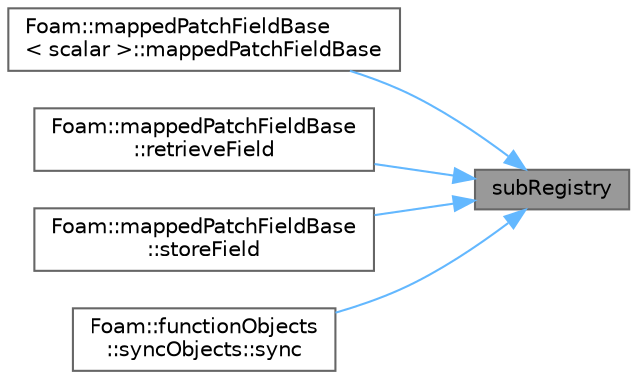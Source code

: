 digraph "subRegistry"
{
 // LATEX_PDF_SIZE
  bgcolor="transparent";
  edge [fontname=Helvetica,fontsize=10,labelfontname=Helvetica,labelfontsize=10];
  node [fontname=Helvetica,fontsize=10,shape=box,height=0.2,width=0.4];
  rankdir="RL";
  Node1 [id="Node000001",label="subRegistry",height=0.2,width=0.4,color="gray40", fillcolor="grey60", style="filled", fontcolor="black",tooltip=" "];
  Node1 -> Node2 [id="edge1_Node000001_Node000002",dir="back",color="steelblue1",style="solid",tooltip=" "];
  Node2 [id="Node000002",label="Foam::mappedPatchFieldBase\l\< scalar \>::mappedPatchFieldBase",height=0.2,width=0.4,color="grey40", fillcolor="white", style="filled",URL="$classFoam_1_1mappedPatchFieldBase.html#ab57a2c2a05b511f20b067c8ba8f58164",tooltip=" "];
  Node1 -> Node3 [id="edge2_Node000001_Node000003",dir="back",color="steelblue1",style="solid",tooltip=" "];
  Node3 [id="Node000003",label="Foam::mappedPatchFieldBase\l::retrieveField",height=0.2,width=0.4,color="grey40", fillcolor="white", style="filled",URL="$classFoam_1_1mappedPatchFieldBase.html#ad6437a02964e356550d4e9fa343ca591",tooltip=" "];
  Node1 -> Node4 [id="edge3_Node000001_Node000004",dir="back",color="steelblue1",style="solid",tooltip=" "];
  Node4 [id="Node000004",label="Foam::mappedPatchFieldBase\l::storeField",height=0.2,width=0.4,color="grey40", fillcolor="white", style="filled",URL="$classFoam_1_1mappedPatchFieldBase.html#a2aa19187f5b55685d36226494cb531a0",tooltip=" "];
  Node1 -> Node5 [id="edge4_Node000001_Node000005",dir="back",color="steelblue1",style="solid",tooltip=" "];
  Node5 [id="Node000005",label="Foam::functionObjects\l::syncObjects::sync",height=0.2,width=0.4,color="grey40", fillcolor="white", style="filled",URL="$classFoam_1_1functionObjects_1_1syncObjects.html#ad55f80ed3cd8b6c4f247763b747016af",tooltip=" "];
}
